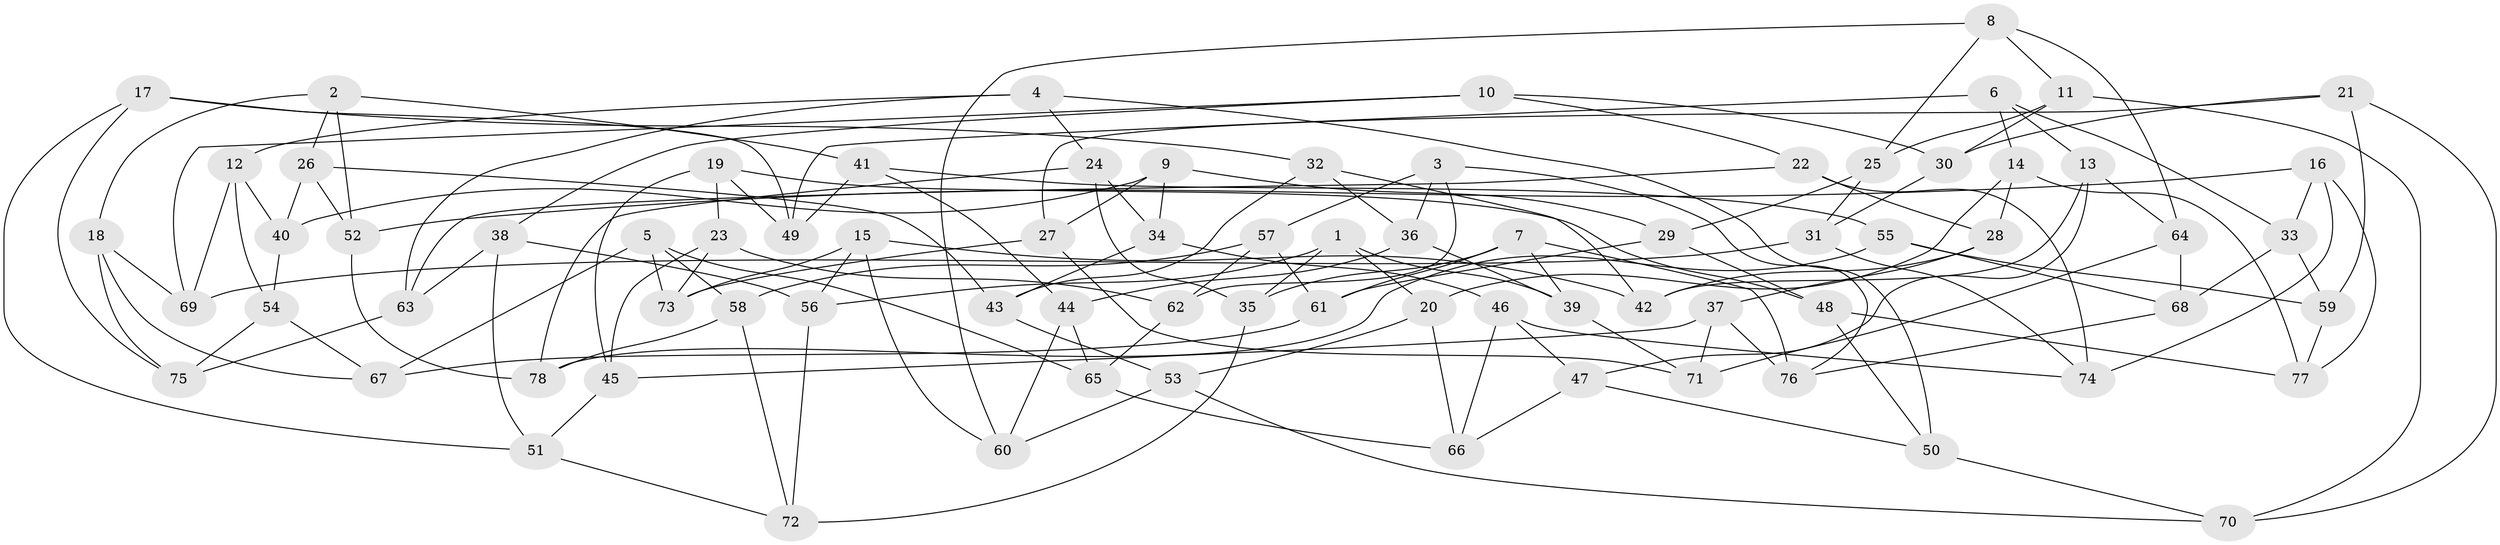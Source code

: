 // coarse degree distribution, {6: 0.5510204081632653, 4: 0.40816326530612246, 5: 0.04081632653061224}
// Generated by graph-tools (version 1.1) at 2025/24/03/03/25 07:24:22]
// undirected, 78 vertices, 156 edges
graph export_dot {
graph [start="1"]
  node [color=gray90,style=filled];
  1;
  2;
  3;
  4;
  5;
  6;
  7;
  8;
  9;
  10;
  11;
  12;
  13;
  14;
  15;
  16;
  17;
  18;
  19;
  20;
  21;
  22;
  23;
  24;
  25;
  26;
  27;
  28;
  29;
  30;
  31;
  32;
  33;
  34;
  35;
  36;
  37;
  38;
  39;
  40;
  41;
  42;
  43;
  44;
  45;
  46;
  47;
  48;
  49;
  50;
  51;
  52;
  53;
  54;
  55;
  56;
  57;
  58;
  59;
  60;
  61;
  62;
  63;
  64;
  65;
  66;
  67;
  68;
  69;
  70;
  71;
  72;
  73;
  74;
  75;
  76;
  77;
  78;
  1 -- 56;
  1 -- 20;
  1 -- 35;
  1 -- 39;
  2 -- 26;
  2 -- 41;
  2 -- 18;
  2 -- 52;
  3 -- 76;
  3 -- 62;
  3 -- 36;
  3 -- 57;
  4 -- 63;
  4 -- 24;
  4 -- 50;
  4 -- 12;
  5 -- 73;
  5 -- 65;
  5 -- 58;
  5 -- 67;
  6 -- 14;
  6 -- 33;
  6 -- 13;
  6 -- 49;
  7 -- 39;
  7 -- 35;
  7 -- 61;
  7 -- 76;
  8 -- 11;
  8 -- 64;
  8 -- 60;
  8 -- 25;
  9 -- 34;
  9 -- 40;
  9 -- 27;
  9 -- 29;
  10 -- 69;
  10 -- 22;
  10 -- 38;
  10 -- 30;
  11 -- 70;
  11 -- 25;
  11 -- 30;
  12 -- 54;
  12 -- 69;
  12 -- 40;
  13 -- 47;
  13 -- 42;
  13 -- 64;
  14 -- 28;
  14 -- 77;
  14 -- 20;
  15 -- 56;
  15 -- 73;
  15 -- 42;
  15 -- 60;
  16 -- 52;
  16 -- 77;
  16 -- 74;
  16 -- 33;
  17 -- 75;
  17 -- 51;
  17 -- 49;
  17 -- 32;
  18 -- 67;
  18 -- 75;
  18 -- 69;
  19 -- 23;
  19 -- 48;
  19 -- 45;
  19 -- 49;
  20 -- 53;
  20 -- 66;
  21 -- 70;
  21 -- 27;
  21 -- 30;
  21 -- 59;
  22 -- 63;
  22 -- 74;
  22 -- 28;
  23 -- 45;
  23 -- 62;
  23 -- 73;
  24 -- 78;
  24 -- 34;
  24 -- 35;
  25 -- 29;
  25 -- 31;
  26 -- 40;
  26 -- 52;
  26 -- 43;
  27 -- 71;
  27 -- 73;
  28 -- 37;
  28 -- 42;
  29 -- 61;
  29 -- 48;
  30 -- 31;
  31 -- 69;
  31 -- 74;
  32 -- 42;
  32 -- 43;
  32 -- 36;
  33 -- 59;
  33 -- 68;
  34 -- 43;
  34 -- 46;
  35 -- 72;
  36 -- 44;
  36 -- 39;
  37 -- 71;
  37 -- 76;
  37 -- 45;
  38 -- 63;
  38 -- 56;
  38 -- 51;
  39 -- 71;
  40 -- 54;
  41 -- 44;
  41 -- 55;
  41 -- 49;
  43 -- 53;
  44 -- 60;
  44 -- 65;
  45 -- 51;
  46 -- 47;
  46 -- 66;
  46 -- 74;
  47 -- 50;
  47 -- 66;
  48 -- 50;
  48 -- 77;
  50 -- 70;
  51 -- 72;
  52 -- 78;
  53 -- 60;
  53 -- 70;
  54 -- 75;
  54 -- 67;
  55 -- 59;
  55 -- 78;
  55 -- 68;
  56 -- 72;
  57 -- 61;
  57 -- 62;
  57 -- 58;
  58 -- 78;
  58 -- 72;
  59 -- 77;
  61 -- 67;
  62 -- 65;
  63 -- 75;
  64 -- 71;
  64 -- 68;
  65 -- 66;
  68 -- 76;
}
